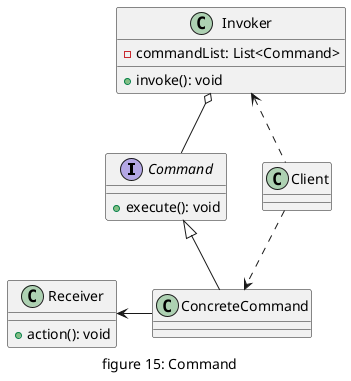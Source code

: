 @startuml "figure15_command"
caption figure 15: Command

interface Command{
    + execute(): void
}

class ConcreteCommand{}

class Invoker{
    - commandList: List<Command>
    + invoke(): void
}

class Receiver{
    + action(): void
}

class Client{}

Command <|-- ConcreteCommand
Invoker o-right- Command
Receiver  <-right- ConcreteCommand
Client .up.> Invoker
Client ..> ConcreteCommand
@enduml